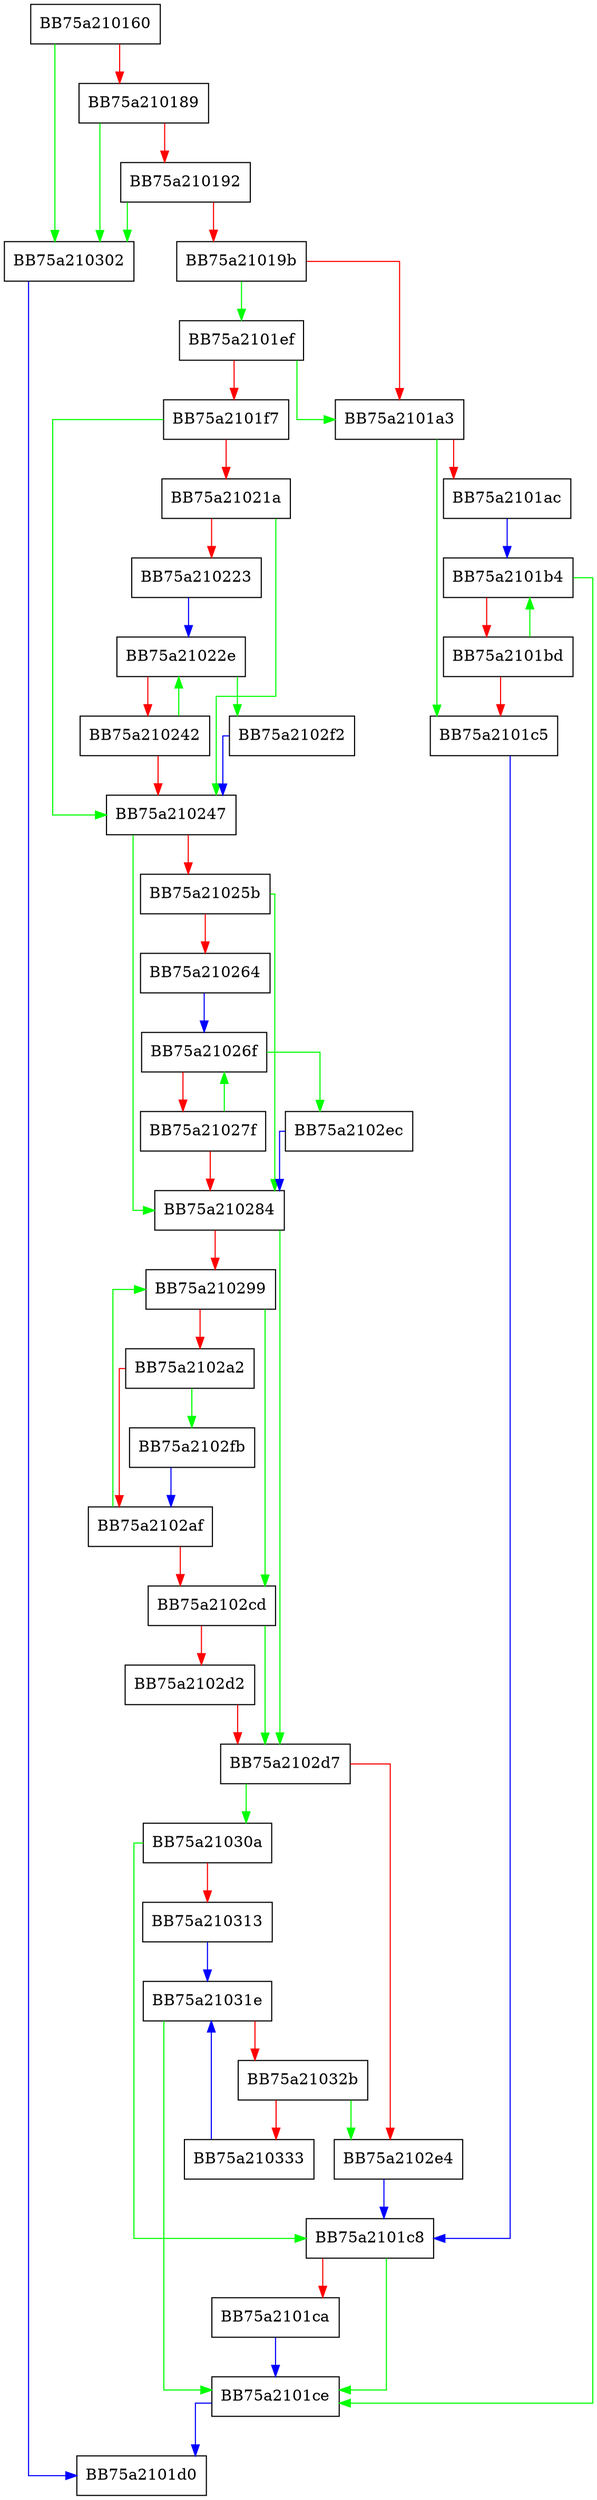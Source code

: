 digraph UnpackVirusName {
  node [shape="box"];
  graph [splines=ortho];
  BB75a210160 -> BB75a210302 [color="green"];
  BB75a210160 -> BB75a210189 [color="red"];
  BB75a210189 -> BB75a210302 [color="green"];
  BB75a210189 -> BB75a210192 [color="red"];
  BB75a210192 -> BB75a210302 [color="green"];
  BB75a210192 -> BB75a21019b [color="red"];
  BB75a21019b -> BB75a2101ef [color="green"];
  BB75a21019b -> BB75a2101a3 [color="red"];
  BB75a2101a3 -> BB75a2101c5 [color="green"];
  BB75a2101a3 -> BB75a2101ac [color="red"];
  BB75a2101ac -> BB75a2101b4 [color="blue"];
  BB75a2101b4 -> BB75a2101ce [color="green"];
  BB75a2101b4 -> BB75a2101bd [color="red"];
  BB75a2101bd -> BB75a2101b4 [color="green"];
  BB75a2101bd -> BB75a2101c5 [color="red"];
  BB75a2101c5 -> BB75a2101c8 [color="blue"];
  BB75a2101c8 -> BB75a2101ce [color="green"];
  BB75a2101c8 -> BB75a2101ca [color="red"];
  BB75a2101ca -> BB75a2101ce [color="blue"];
  BB75a2101ce -> BB75a2101d0 [color="blue"];
  BB75a2101ef -> BB75a2101a3 [color="green"];
  BB75a2101ef -> BB75a2101f7 [color="red"];
  BB75a2101f7 -> BB75a210247 [color="green"];
  BB75a2101f7 -> BB75a21021a [color="red"];
  BB75a21021a -> BB75a210247 [color="green"];
  BB75a21021a -> BB75a210223 [color="red"];
  BB75a210223 -> BB75a21022e [color="blue"];
  BB75a21022e -> BB75a2102f2 [color="green"];
  BB75a21022e -> BB75a210242 [color="red"];
  BB75a210242 -> BB75a21022e [color="green"];
  BB75a210242 -> BB75a210247 [color="red"];
  BB75a210247 -> BB75a210284 [color="green"];
  BB75a210247 -> BB75a21025b [color="red"];
  BB75a21025b -> BB75a210284 [color="green"];
  BB75a21025b -> BB75a210264 [color="red"];
  BB75a210264 -> BB75a21026f [color="blue"];
  BB75a21026f -> BB75a2102ec [color="green"];
  BB75a21026f -> BB75a21027f [color="red"];
  BB75a21027f -> BB75a21026f [color="green"];
  BB75a21027f -> BB75a210284 [color="red"];
  BB75a210284 -> BB75a2102d7 [color="green"];
  BB75a210284 -> BB75a210299 [color="red"];
  BB75a210299 -> BB75a2102cd [color="green"];
  BB75a210299 -> BB75a2102a2 [color="red"];
  BB75a2102a2 -> BB75a2102fb [color="green"];
  BB75a2102a2 -> BB75a2102af [color="red"];
  BB75a2102af -> BB75a210299 [color="green"];
  BB75a2102af -> BB75a2102cd [color="red"];
  BB75a2102cd -> BB75a2102d7 [color="green"];
  BB75a2102cd -> BB75a2102d2 [color="red"];
  BB75a2102d2 -> BB75a2102d7 [color="red"];
  BB75a2102d7 -> BB75a21030a [color="green"];
  BB75a2102d7 -> BB75a2102e4 [color="red"];
  BB75a2102e4 -> BB75a2101c8 [color="blue"];
  BB75a2102ec -> BB75a210284 [color="blue"];
  BB75a2102f2 -> BB75a210247 [color="blue"];
  BB75a2102fb -> BB75a2102af [color="blue"];
  BB75a210302 -> BB75a2101d0 [color="blue"];
  BB75a21030a -> BB75a2101c8 [color="green"];
  BB75a21030a -> BB75a210313 [color="red"];
  BB75a210313 -> BB75a21031e [color="blue"];
  BB75a21031e -> BB75a2101ce [color="green"];
  BB75a21031e -> BB75a21032b [color="red"];
  BB75a21032b -> BB75a2102e4 [color="green"];
  BB75a21032b -> BB75a210333 [color="red"];
  BB75a210333 -> BB75a21031e [color="blue"];
}